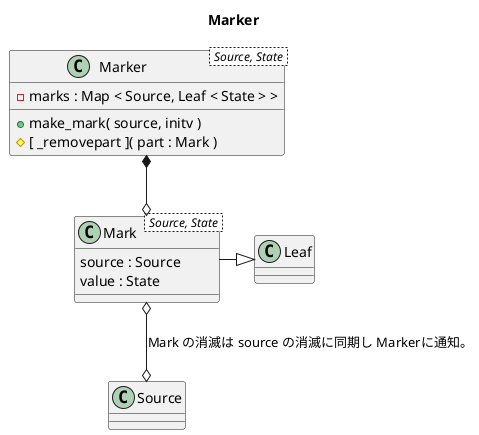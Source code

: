 @startuml

skinparam DefaultFontName "arial"

title Marker

class Marker < Source, State > {
	+ make_mark( source, initv )
	- marks : Map < Source, Leaf < State > >
	# [ _removepart ]( part : Mark )
}

class Mark < Source, State > {
	source : Source
	value : State
}

Marker *--o Mark

Mark -|> Leaf
Mark o--o Source :  Mark の消滅は source の消滅に同期し Markerに通知。

@enduml
